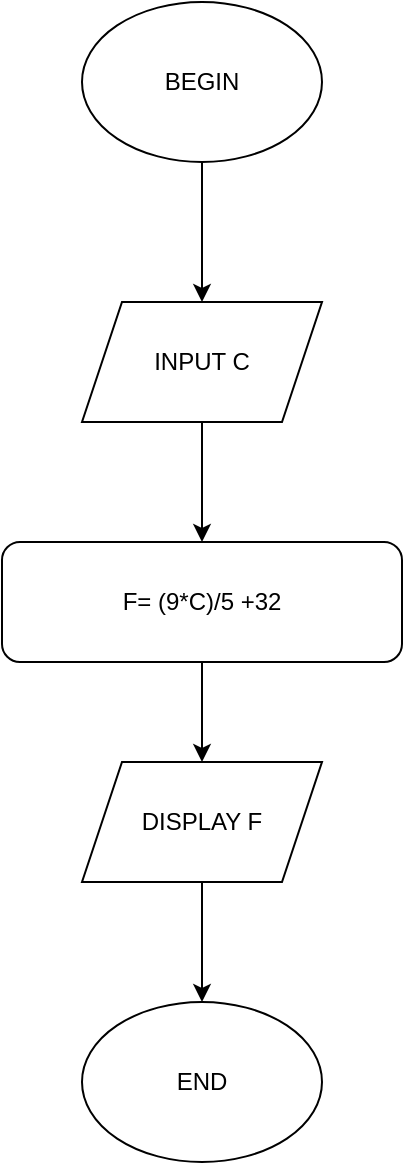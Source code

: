 <mxfile version="19.0.3" type="device"><diagram id="C5RBs43oDa-KdzZeNtuy" name="Page-1"><mxGraphModel dx="1422" dy="865" grid="1" gridSize="10" guides="1" tooltips="1" connect="1" arrows="1" fold="1" page="1" pageScale="1" pageWidth="827" pageHeight="1169" math="0" shadow="0"><root><mxCell id="WIyWlLk6GJQsqaUBKTNV-0"/><mxCell id="WIyWlLk6GJQsqaUBKTNV-1" parent="WIyWlLk6GJQsqaUBKTNV-0"/><mxCell id="-jRhROwQJo_mRtatGaA9-8" style="edgeStyle=orthogonalEdgeStyle;rounded=0;orthogonalLoop=1;jettySize=auto;html=1;exitX=0.5;exitY=1;exitDx=0;exitDy=0;" edge="1" parent="WIyWlLk6GJQsqaUBKTNV-1" source="-jRhROwQJo_mRtatGaA9-0" target="-jRhROwQJo_mRtatGaA9-1"><mxGeometry relative="1" as="geometry"/></mxCell><mxCell id="-jRhROwQJo_mRtatGaA9-0" value="BEGIN" style="ellipse;whiteSpace=wrap;html=1;" vertex="1" parent="WIyWlLk6GJQsqaUBKTNV-1"><mxGeometry x="280" y="140" width="120" height="80" as="geometry"/></mxCell><mxCell id="-jRhROwQJo_mRtatGaA9-9" style="edgeStyle=orthogonalEdgeStyle;rounded=0;orthogonalLoop=1;jettySize=auto;html=1;exitX=0.5;exitY=1;exitDx=0;exitDy=0;" edge="1" parent="WIyWlLk6GJQsqaUBKTNV-1" source="-jRhROwQJo_mRtatGaA9-1" target="-jRhROwQJo_mRtatGaA9-3"><mxGeometry relative="1" as="geometry"/></mxCell><mxCell id="-jRhROwQJo_mRtatGaA9-1" value="INPUT C" style="shape=parallelogram;perimeter=parallelogramPerimeter;whiteSpace=wrap;html=1;fixedSize=1;" vertex="1" parent="WIyWlLk6GJQsqaUBKTNV-1"><mxGeometry x="280" y="290" width="120" height="60" as="geometry"/></mxCell><mxCell id="-jRhROwQJo_mRtatGaA9-10" style="edgeStyle=orthogonalEdgeStyle;rounded=0;orthogonalLoop=1;jettySize=auto;html=1;exitX=0.5;exitY=1;exitDx=0;exitDy=0;entryX=0.5;entryY=0;entryDx=0;entryDy=0;" edge="1" parent="WIyWlLk6GJQsqaUBKTNV-1" source="-jRhROwQJo_mRtatGaA9-3" target="-jRhROwQJo_mRtatGaA9-4"><mxGeometry relative="1" as="geometry"/></mxCell><mxCell id="-jRhROwQJo_mRtatGaA9-3" value="F= (9*C)/5 +32" style="rounded=1;whiteSpace=wrap;html=1;" vertex="1" parent="WIyWlLk6GJQsqaUBKTNV-1"><mxGeometry x="240" y="410" width="200" height="60" as="geometry"/></mxCell><mxCell id="-jRhROwQJo_mRtatGaA9-11" style="edgeStyle=orthogonalEdgeStyle;rounded=0;orthogonalLoop=1;jettySize=auto;html=1;exitX=0.5;exitY=1;exitDx=0;exitDy=0;entryX=0.5;entryY=0;entryDx=0;entryDy=0;" edge="1" parent="WIyWlLk6GJQsqaUBKTNV-1" source="-jRhROwQJo_mRtatGaA9-4" target="-jRhROwQJo_mRtatGaA9-5"><mxGeometry relative="1" as="geometry"/></mxCell><mxCell id="-jRhROwQJo_mRtatGaA9-4" value="DISPLAY F" style="shape=parallelogram;perimeter=parallelogramPerimeter;whiteSpace=wrap;html=1;fixedSize=1;" vertex="1" parent="WIyWlLk6GJQsqaUBKTNV-1"><mxGeometry x="280" y="520" width="120" height="60" as="geometry"/></mxCell><mxCell id="-jRhROwQJo_mRtatGaA9-5" value="END" style="ellipse;whiteSpace=wrap;html=1;" vertex="1" parent="WIyWlLk6GJQsqaUBKTNV-1"><mxGeometry x="280" y="640" width="120" height="80" as="geometry"/></mxCell></root></mxGraphModel></diagram></mxfile>